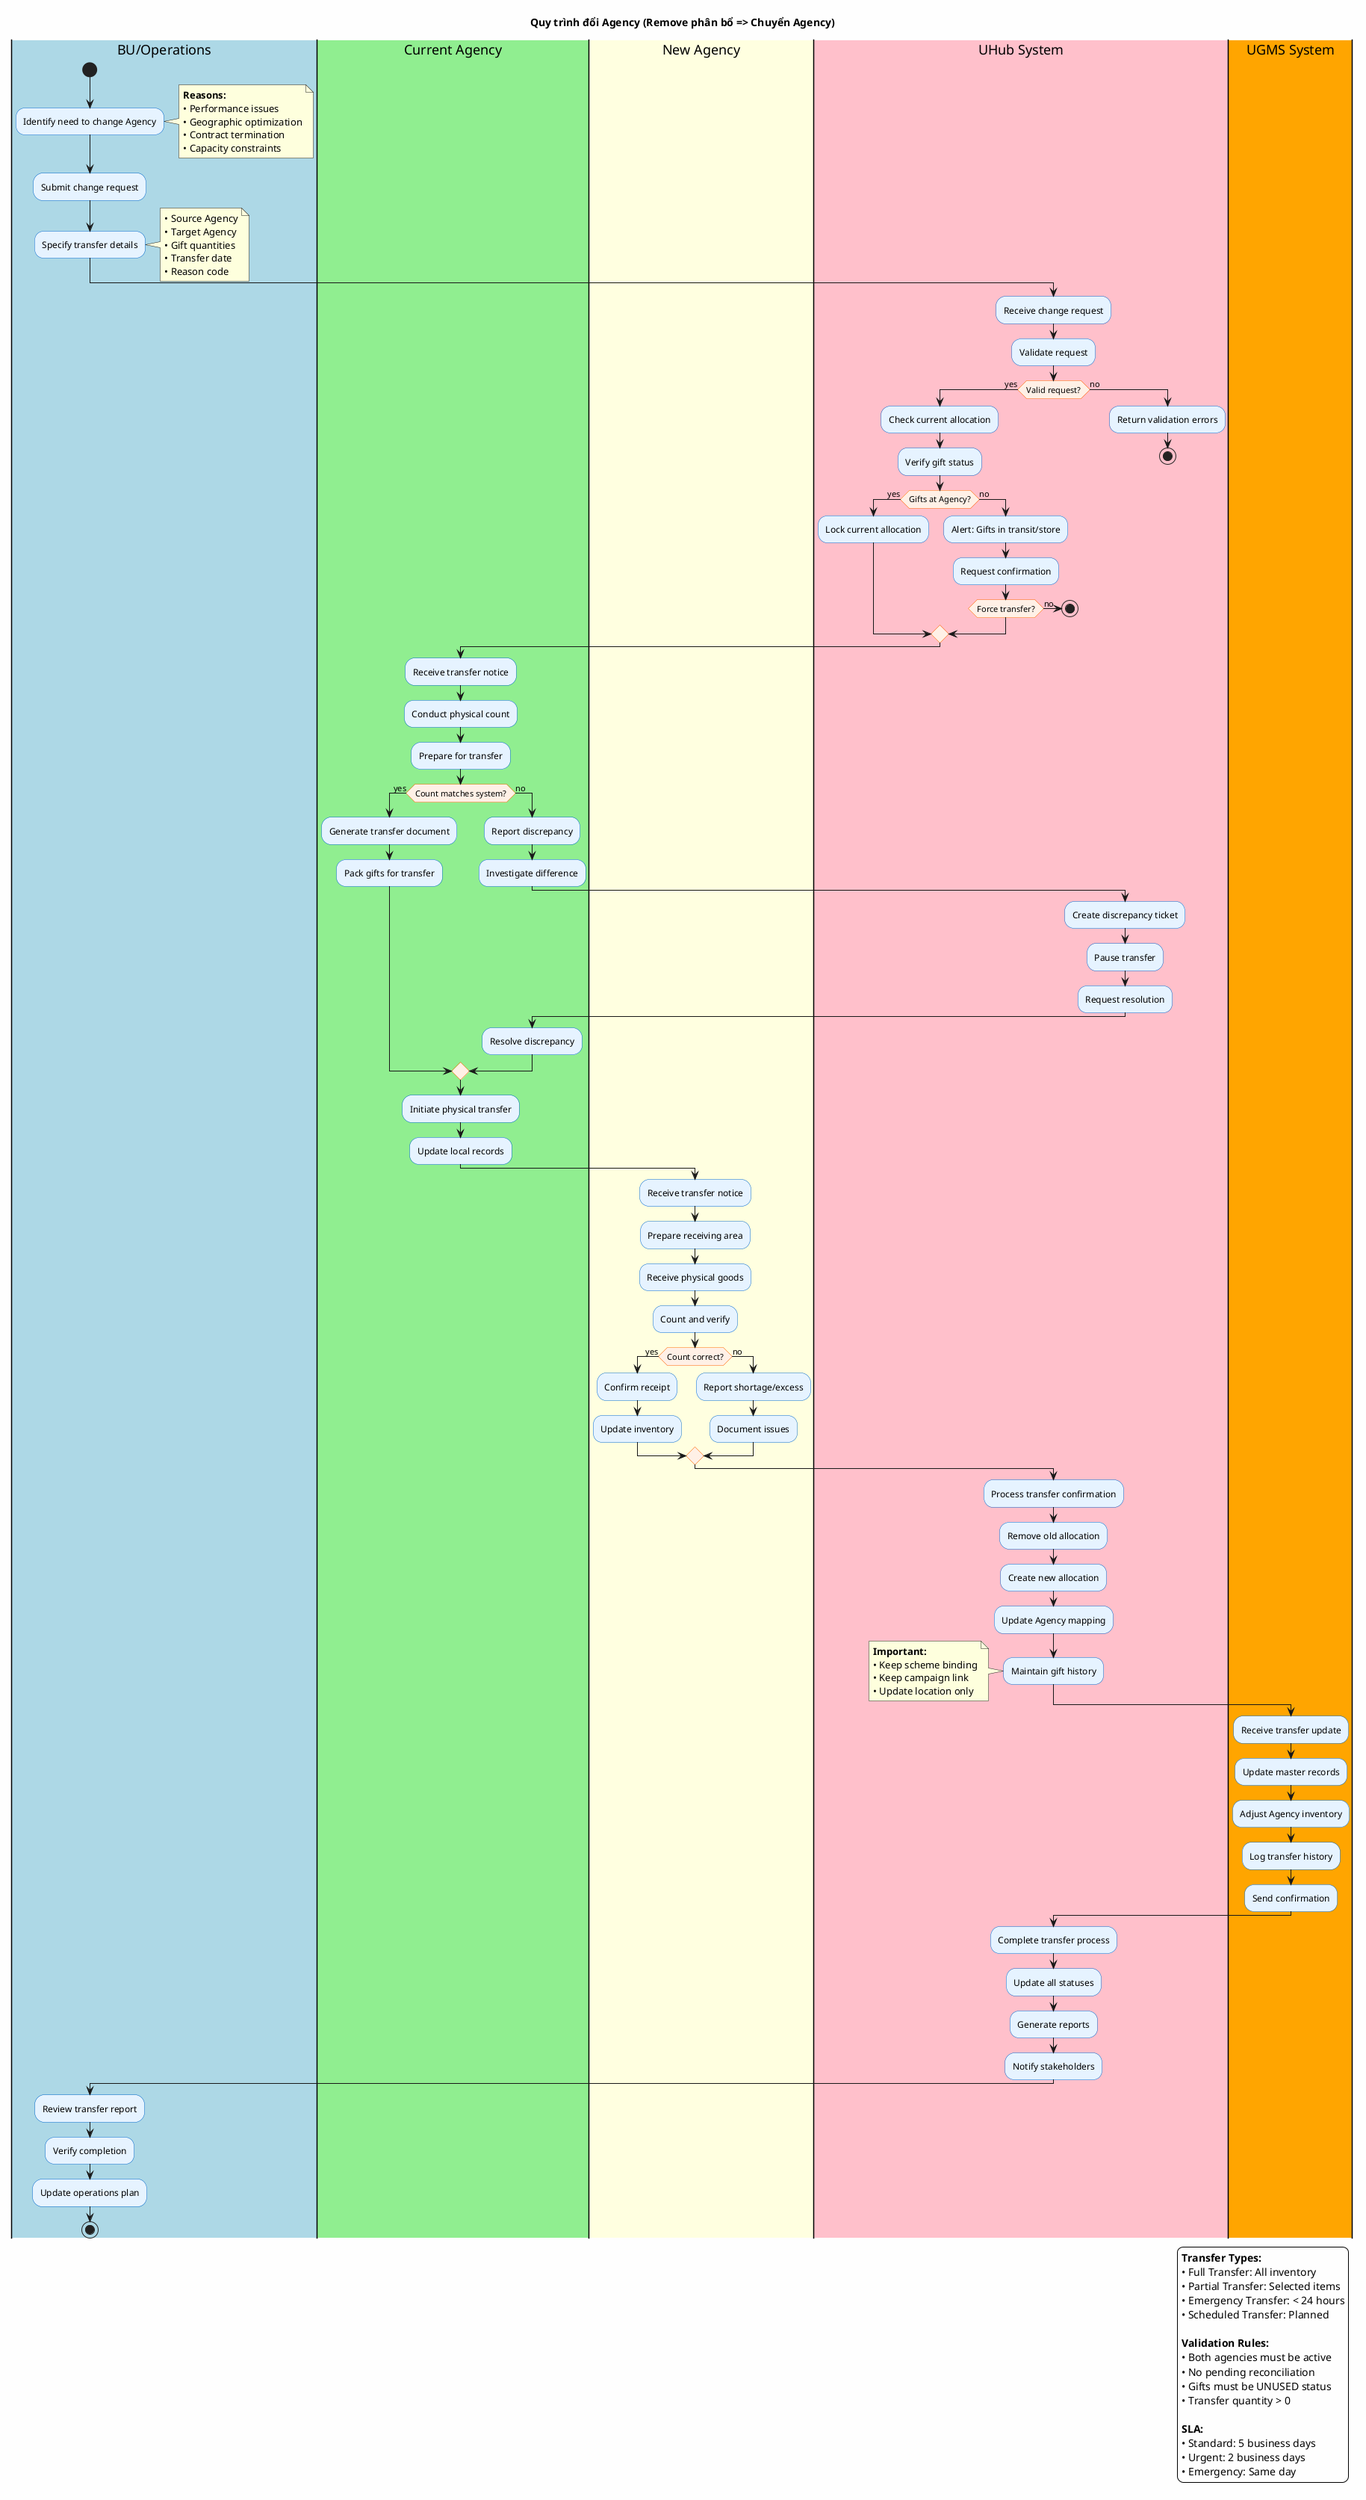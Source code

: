 @startuml Doi_Agency
title Quy trình đổi Agency (Remove phân bổ => Chuyển Agency)
skinparam backgroundColor #FEFEFE
skinparam activity {
  BackgroundColor #E6F3FF
  BorderColor #0066CC
  DiamondBackgroundColor #FFF0E6
  DiamondBorderColor #FF6600
}

|#LightBlue|BU/Operations|
|#LightGreen|Current Agency|
|#LightYellow|New Agency|
|#Pink|UHub System|
|#Orange|UGMS System|

|BU/Operations|
start
:Identify need to change Agency;
note right
  **Reasons:**
  • Performance issues
  • Geographic optimization
  • Contract termination
  • Capacity constraints
end note

:Submit change request;
:Specify transfer details;
note right
  • Source Agency
  • Target Agency
  • Gift quantities
  • Transfer date
  • Reason code
end note

|UHub System|
:Receive change request;
:Validate request;
if (Valid request?) then (yes)
  :Check current allocation;
  :Verify gift status;
  if (Gifts at Agency?) then (yes)
    :Lock current allocation;
  else (no)
    :Alert: Gifts in transit/store;
    :Request confirmation;
    if (Force transfer?) then (no)
      stop
    endif
  endif
else (no)
  :Return validation errors;
  stop
endif

|Current Agency|
:Receive transfer notice;
:Conduct physical count;
:Prepare for transfer;
if (Count matches system?) then (yes)
  :Generate transfer document;
  :Pack gifts for transfer;
else (no)
  :Report discrepancy;
  :Investigate difference;
  |UHub System|
  :Create discrepancy ticket;
  :Pause transfer;
  :Request resolution;
  |Current Agency|
  :Resolve discrepancy;
endif

:Initiate physical transfer;
:Update local records;

|New Agency|
:Receive transfer notice;
:Prepare receiving area;
:Receive physical goods;
:Count and verify;
if (Count correct?) then (yes)
  :Confirm receipt;
  :Update inventory;
else (no)
  :Report shortage/excess;
  :Document issues;
endif

|UHub System|
:Process transfer confirmation;
:Remove old allocation;
:Create new allocation;
:Update Agency mapping;
:Maintain gift history;
note left
  **Important:**
  • Keep scheme binding
  • Keep campaign link
  • Update location only
end note

|UGMS System|
:Receive transfer update;
:Update master records;
:Adjust Agency inventory;
:Log transfer history;
:Send confirmation;

|UHub System|
:Complete transfer process;
:Update all statuses;
:Generate reports;
:Notify stakeholders;

|BU/Operations|
:Review transfer report;
:Verify completion;
:Update operations plan;
stop

legend right
  **Transfer Types:**
  • Full Transfer: All inventory
  • Partial Transfer: Selected items
  • Emergency Transfer: < 24 hours
  • Scheduled Transfer: Planned
  
  **Validation Rules:**
  • Both agencies must be active
  • No pending reconciliation
  • Gifts must be UNUSED status
  • Transfer quantity > 0
  
  **SLA:**
  • Standard: 5 business days
  • Urgent: 2 business days
  • Emergency: Same day
endlegend

@enduml
